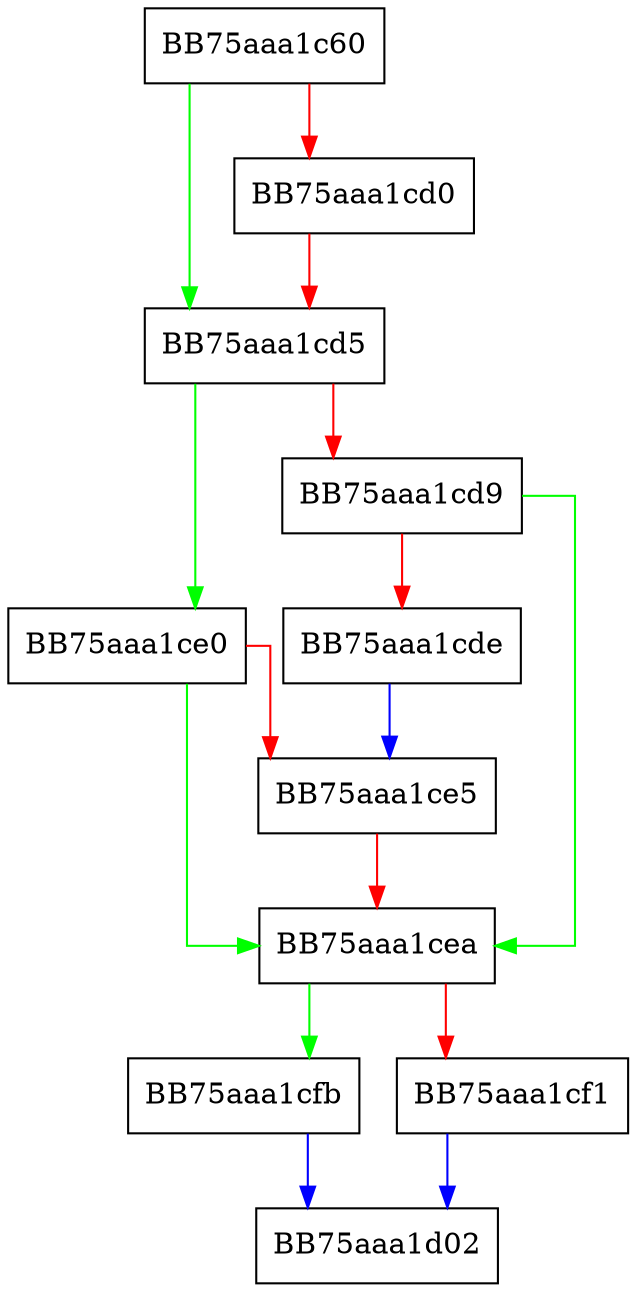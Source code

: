 digraph RpfAPI_WideCharToMultiByte {
  node [shape="box"];
  graph [splines=ortho];
  BB75aaa1c60 -> BB75aaa1cd5 [color="green"];
  BB75aaa1c60 -> BB75aaa1cd0 [color="red"];
  BB75aaa1cd0 -> BB75aaa1cd5 [color="red"];
  BB75aaa1cd5 -> BB75aaa1ce0 [color="green"];
  BB75aaa1cd5 -> BB75aaa1cd9 [color="red"];
  BB75aaa1cd9 -> BB75aaa1cea [color="green"];
  BB75aaa1cd9 -> BB75aaa1cde [color="red"];
  BB75aaa1cde -> BB75aaa1ce5 [color="blue"];
  BB75aaa1ce0 -> BB75aaa1cea [color="green"];
  BB75aaa1ce0 -> BB75aaa1ce5 [color="red"];
  BB75aaa1ce5 -> BB75aaa1cea [color="red"];
  BB75aaa1cea -> BB75aaa1cfb [color="green"];
  BB75aaa1cea -> BB75aaa1cf1 [color="red"];
  BB75aaa1cf1 -> BB75aaa1d02 [color="blue"];
  BB75aaa1cfb -> BB75aaa1d02 [color="blue"];
}